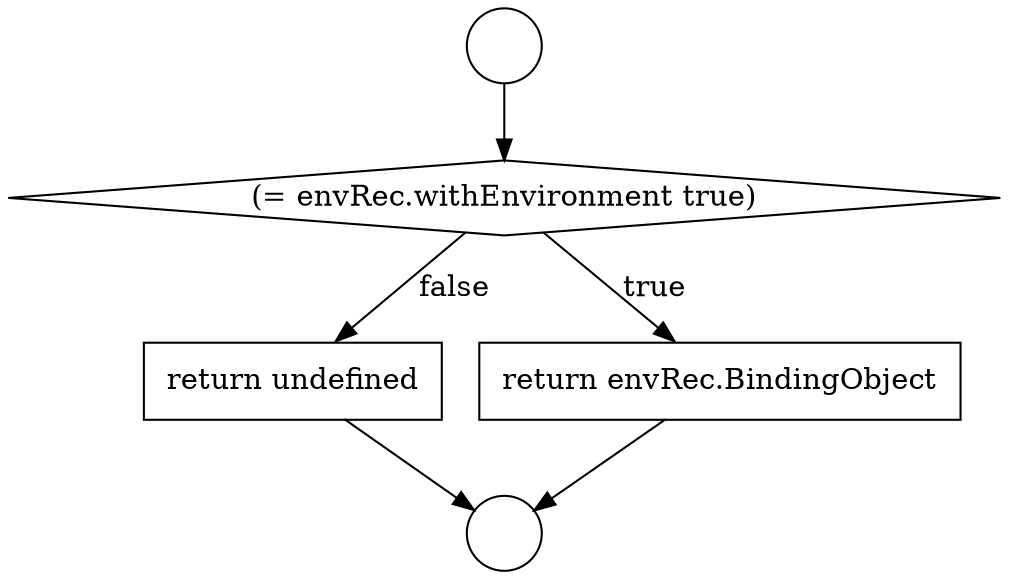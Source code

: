 digraph {
  node1142 [shape=circle label=" " color="black" fillcolor="white" style=filled]
  node1143 [shape=circle label=" " color="black" fillcolor="white" style=filled]
  node1146 [shape=none, margin=0, label=<<font color="black">
    <table border="0" cellborder="1" cellspacing="0" cellpadding="10">
      <tr><td align="left">return undefined</td></tr>
    </table>
  </font>> color="black" fillcolor="white" style=filled]
  node1144 [shape=diamond, label=<<font color="black">(= envRec.withEnvironment true)</font>> color="black" fillcolor="white" style=filled]
  node1145 [shape=none, margin=0, label=<<font color="black">
    <table border="0" cellborder="1" cellspacing="0" cellpadding="10">
      <tr><td align="left">return envRec.BindingObject</td></tr>
    </table>
  </font>> color="black" fillcolor="white" style=filled]
  node1142 -> node1144 [ color="black"]
  node1144 -> node1145 [label=<<font color="black">true</font>> color="black"]
  node1144 -> node1146 [label=<<font color="black">false</font>> color="black"]
  node1145 -> node1143 [ color="black"]
  node1146 -> node1143 [ color="black"]
}
